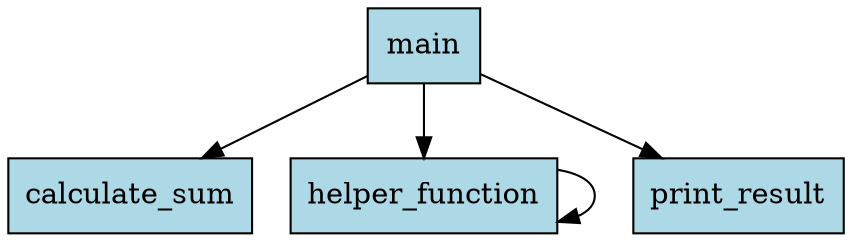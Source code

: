 digraph CallGraph {
  node [shape=box];
  "main" [style=filled, fillcolor=lightblue];
  "calculate_sum" [style=filled, fillcolor=lightblue];
  "helper_function" [style=filled, fillcolor=lightblue];
  "print_result" [style=filled, fillcolor=lightblue];
  "main" -> "calculate_sum";
  "main" -> "helper_function";
  "main" -> "print_result";
  "helper_function" -> "helper_function";
}
